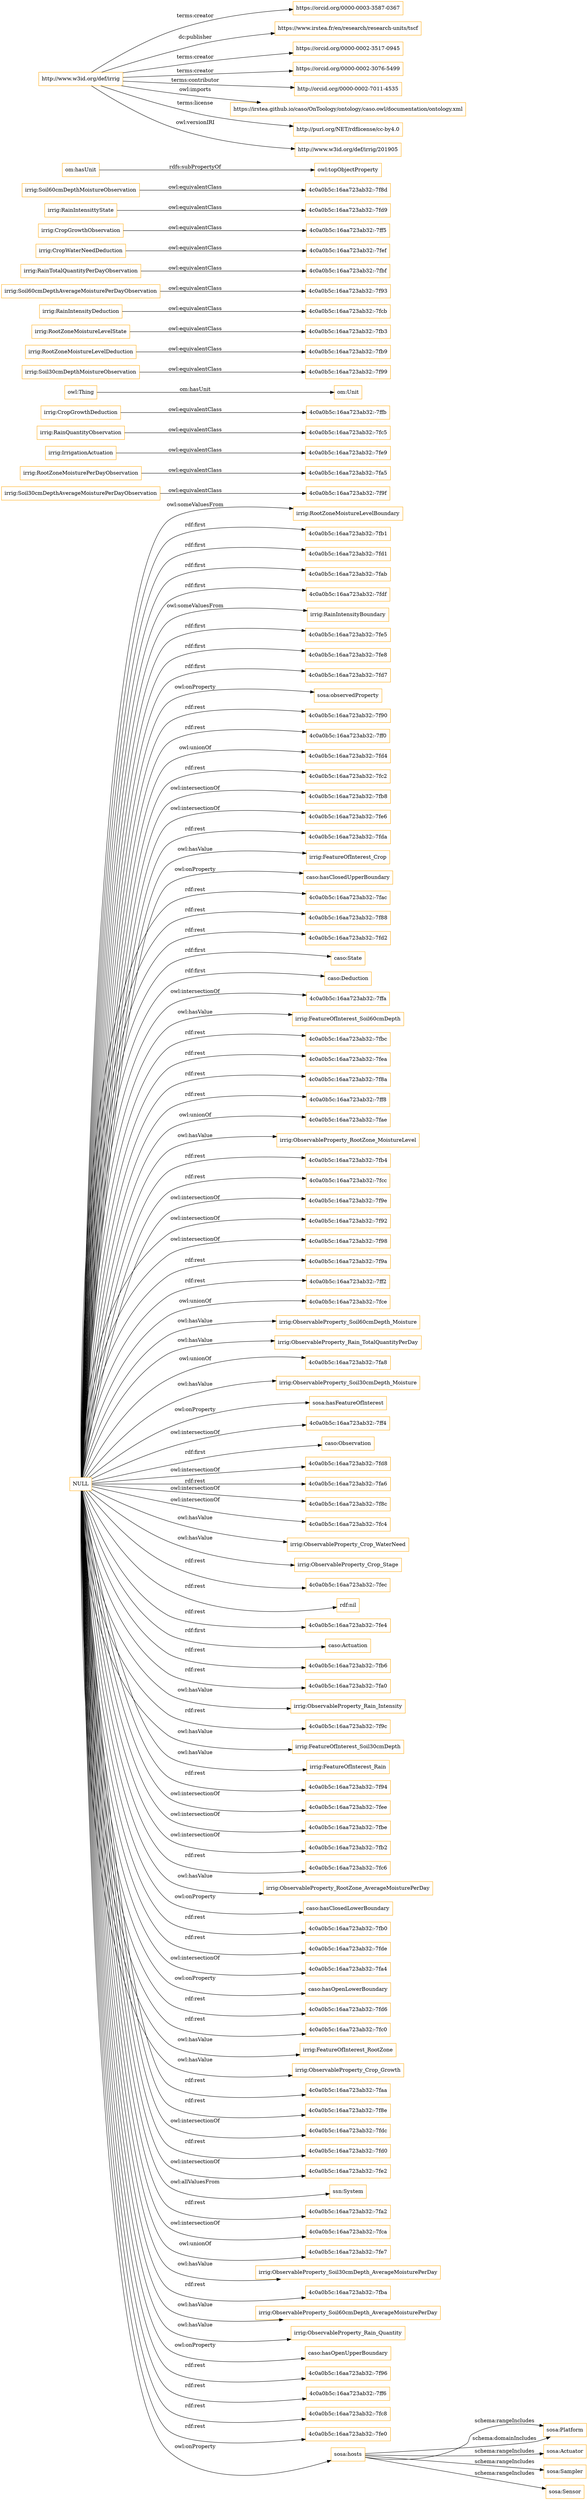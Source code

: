 digraph ar2dtool_diagram { 
rankdir=LR;
size="1501"
node [shape = rectangle, color="orange"]; "irrig:RootZoneMoistureLevelBoundary" "4c0a0b5c:16aa723ab32:-7fb1" "4c0a0b5c:16aa723ab32:-7fd1" "irrig:Soil30cmDepthAverageMoisturePerDayObservation" "4c0a0b5c:16aa723ab32:-7fa5" "4c0a0b5c:16aa723ab32:-7fab" "4c0a0b5c:16aa723ab32:-7fe9" "4c0a0b5c:16aa723ab32:-7fc5" "irrig:CropGrowthDeduction" "irrig:RootZoneMoisturePerDayObservation" "om:Unit" "4c0a0b5c:16aa723ab32:-7f99" "irrig:RootZoneMoistureLevelDeduction" "4c0a0b5c:16aa723ab32:-7fdf" "irrig:RootZoneMoistureLevelState" "irrig:RainIntensityDeduction" "4c0a0b5c:16aa723ab32:-7fcb" "irrig:Soil60cmDepthAverageMoisturePerDayObservation" "irrig:RainIntensityBoundary" "4c0a0b5c:16aa723ab32:-7f9f" "irrig:RainTotalQuantityPerDayObservation" "4c0a0b5c:16aa723ab32:-7fb9" "sosa:Platform" "irrig:CropWaterNeedDeduction" "irrig:Soil30cmDepthMoistureObservation" "irrig:CropGrowthObservation" "irrig:IrrigationActuation" "4c0a0b5c:16aa723ab32:-7ff5" "4c0a0b5c:16aa723ab32:-7fd9" "4c0a0b5c:16aa723ab32:-7fe5" "4c0a0b5c:16aa723ab32:-7fef" "4c0a0b5c:16aa723ab32:-7fb3" "irrig:Soil60cmDepthMoistureObservation" "4c0a0b5c:16aa723ab32:-7fe8" "4c0a0b5c:16aa723ab32:-7fd7" "4c0a0b5c:16aa723ab32:-7f8d" "4c0a0b5c:16aa723ab32:-7fbf" "4c0a0b5c:16aa723ab32:-7f93" "irrig:RainIntensittyState" "irrig:RainQuantityObservation" "4c0a0b5c:16aa723ab32:-7ffb" ; /*classes style*/
	"NULL" -> "sosa:observedProperty" [ label = "owl:onProperty" ];
	"NULL" -> "4c0a0b5c:16aa723ab32:-7f90" [ label = "rdf:rest" ];
	"NULL" -> "4c0a0b5c:16aa723ab32:-7ff0" [ label = "rdf:rest" ];
	"NULL" -> "4c0a0b5c:16aa723ab32:-7fd4" [ label = "owl:unionOf" ];
	"NULL" -> "4c0a0b5c:16aa723ab32:-7fc2" [ label = "rdf:rest" ];
	"NULL" -> "4c0a0b5c:16aa723ab32:-7fb8" [ label = "owl:intersectionOf" ];
	"NULL" -> "4c0a0b5c:16aa723ab32:-7fe6" [ label = "owl:intersectionOf" ];
	"NULL" -> "4c0a0b5c:16aa723ab32:-7fda" [ label = "rdf:rest" ];
	"NULL" -> "irrig:FeatureOfInterest_Crop" [ label = "owl:hasValue" ];
	"NULL" -> "caso:hasClosedUpperBoundary" [ label = "owl:onProperty" ];
	"NULL" -> "4c0a0b5c:16aa723ab32:-7fac" [ label = "rdf:rest" ];
	"NULL" -> "irrig:RootZoneMoistureLevelBoundary" [ label = "owl:someValuesFrom" ];
	"NULL" -> "4c0a0b5c:16aa723ab32:-7f88" [ label = "rdf:rest" ];
	"NULL" -> "4c0a0b5c:16aa723ab32:-7fd2" [ label = "rdf:rest" ];
	"NULL" -> "caso:State" [ label = "rdf:first" ];
	"NULL" -> "caso:Deduction" [ label = "rdf:first" ];
	"NULL" -> "4c0a0b5c:16aa723ab32:-7ffa" [ label = "owl:intersectionOf" ];
	"NULL" -> "irrig:FeatureOfInterest_Soil60cmDepth" [ label = "owl:hasValue" ];
	"NULL" -> "4c0a0b5c:16aa723ab32:-7fbc" [ label = "rdf:rest" ];
	"NULL" -> "4c0a0b5c:16aa723ab32:-7fea" [ label = "rdf:rest" ];
	"NULL" -> "4c0a0b5c:16aa723ab32:-7f8a" [ label = "rdf:rest" ];
	"NULL" -> "4c0a0b5c:16aa723ab32:-7ff8" [ label = "rdf:rest" ];
	"NULL" -> "4c0a0b5c:16aa723ab32:-7fae" [ label = "owl:unionOf" ];
	"NULL" -> "irrig:ObservableProperty_RootZone_MoistureLevel" [ label = "owl:hasValue" ];
	"NULL" -> "4c0a0b5c:16aa723ab32:-7fb4" [ label = "rdf:rest" ];
	"NULL" -> "4c0a0b5c:16aa723ab32:-7fcc" [ label = "rdf:rest" ];
	"NULL" -> "4c0a0b5c:16aa723ab32:-7f9e" [ label = "owl:intersectionOf" ];
	"NULL" -> "4c0a0b5c:16aa723ab32:-7f92" [ label = "owl:intersectionOf" ];
	"NULL" -> "4c0a0b5c:16aa723ab32:-7f98" [ label = "owl:intersectionOf" ];
	"NULL" -> "4c0a0b5c:16aa723ab32:-7f9a" [ label = "rdf:rest" ];
	"NULL" -> "4c0a0b5c:16aa723ab32:-7ff2" [ label = "rdf:rest" ];
	"NULL" -> "4c0a0b5c:16aa723ab32:-7fce" [ label = "owl:unionOf" ];
	"NULL" -> "4c0a0b5c:16aa723ab32:-7fdf" [ label = "rdf:first" ];
	"NULL" -> "irrig:ObservableProperty_Soil60cmDepth_Moisture" [ label = "owl:hasValue" ];
	"NULL" -> "irrig:ObservableProperty_Rain_TotalQuantityPerDay" [ label = "owl:hasValue" ];
	"NULL" -> "4c0a0b5c:16aa723ab32:-7fa8" [ label = "owl:unionOf" ];
	"NULL" -> "irrig:ObservableProperty_Soil30cmDepth_Moisture" [ label = "owl:hasValue" ];
	"NULL" -> "sosa:hasFeatureOfInterest" [ label = "owl:onProperty" ];
	"NULL" -> "4c0a0b5c:16aa723ab32:-7ff4" [ label = "owl:intersectionOf" ];
	"NULL" -> "caso:Observation" [ label = "rdf:first" ];
	"NULL" -> "4c0a0b5c:16aa723ab32:-7fd8" [ label = "owl:intersectionOf" ];
	"NULL" -> "4c0a0b5c:16aa723ab32:-7fa6" [ label = "rdf:rest" ];
	"NULL" -> "4c0a0b5c:16aa723ab32:-7f8c" [ label = "owl:intersectionOf" ];
	"NULL" -> "4c0a0b5c:16aa723ab32:-7fc4" [ label = "owl:intersectionOf" ];
	"NULL" -> "irrig:ObservableProperty_Crop_WaterNeed" [ label = "owl:hasValue" ];
	"NULL" -> "irrig:ObservableProperty_Crop_Stage" [ label = "owl:hasValue" ];
	"NULL" -> "4c0a0b5c:16aa723ab32:-7fe5" [ label = "rdf:first" ];
	"NULL" -> "4c0a0b5c:16aa723ab32:-7fec" [ label = "rdf:rest" ];
	"NULL" -> "rdf:nil" [ label = "rdf:rest" ];
	"NULL" -> "4c0a0b5c:16aa723ab32:-7fe4" [ label = "rdf:rest" ];
	"NULL" -> "caso:Actuation" [ label = "rdf:first" ];
	"NULL" -> "4c0a0b5c:16aa723ab32:-7fb6" [ label = "rdf:rest" ];
	"NULL" -> "4c0a0b5c:16aa723ab32:-7fa0" [ label = "rdf:rest" ];
	"NULL" -> "4c0a0b5c:16aa723ab32:-7fab" [ label = "rdf:first" ];
	"NULL" -> "irrig:ObservableProperty_Rain_Intensity" [ label = "owl:hasValue" ];
	"NULL" -> "irrig:RainIntensityBoundary" [ label = "owl:someValuesFrom" ];
	"NULL" -> "4c0a0b5c:16aa723ab32:-7f9c" [ label = "rdf:rest" ];
	"NULL" -> "irrig:FeatureOfInterest_Soil30cmDepth" [ label = "owl:hasValue" ];
	"NULL" -> "irrig:FeatureOfInterest_Rain" [ label = "owl:hasValue" ];
	"NULL" -> "4c0a0b5c:16aa723ab32:-7f94" [ label = "rdf:rest" ];
	"NULL" -> "4c0a0b5c:16aa723ab32:-7fee" [ label = "owl:intersectionOf" ];
	"NULL" -> "4c0a0b5c:16aa723ab32:-7fbe" [ label = "owl:intersectionOf" ];
	"NULL" -> "4c0a0b5c:16aa723ab32:-7fb2" [ label = "owl:intersectionOf" ];
	"NULL" -> "4c0a0b5c:16aa723ab32:-7fc6" [ label = "rdf:rest" ];
	"NULL" -> "4c0a0b5c:16aa723ab32:-7fd7" [ label = "rdf:first" ];
	"NULL" -> "irrig:ObservableProperty_RootZone_AverageMoisturePerDay" [ label = "owl:hasValue" ];
	"NULL" -> "caso:hasClosedLowerBoundary" [ label = "owl:onProperty" ];
	"NULL" -> "4c0a0b5c:16aa723ab32:-7fb0" [ label = "rdf:rest" ];
	"NULL" -> "4c0a0b5c:16aa723ab32:-7fde" [ label = "rdf:rest" ];
	"NULL" -> "4c0a0b5c:16aa723ab32:-7fa4" [ label = "owl:intersectionOf" ];
	"NULL" -> "caso:hasOpenLowerBoundary" [ label = "owl:onProperty" ];
	"NULL" -> "4c0a0b5c:16aa723ab32:-7fb1" [ label = "rdf:first" ];
	"NULL" -> "4c0a0b5c:16aa723ab32:-7fd6" [ label = "rdf:rest" ];
	"NULL" -> "4c0a0b5c:16aa723ab32:-7fc0" [ label = "rdf:rest" ];
	"NULL" -> "irrig:FeatureOfInterest_RootZone" [ label = "owl:hasValue" ];
	"NULL" -> "irrig:ObservableProperty_Crop_Growth" [ label = "owl:hasValue" ];
	"NULL" -> "4c0a0b5c:16aa723ab32:-7faa" [ label = "rdf:rest" ];
	"NULL" -> "4c0a0b5c:16aa723ab32:-7f8e" [ label = "rdf:rest" ];
	"NULL" -> "4c0a0b5c:16aa723ab32:-7fdc" [ label = "owl:intersectionOf" ];
	"NULL" -> "4c0a0b5c:16aa723ab32:-7fd0" [ label = "rdf:rest" ];
	"NULL" -> "4c0a0b5c:16aa723ab32:-7fe2" [ label = "owl:intersectionOf" ];
	"NULL" -> "ssn:System" [ label = "owl:allValuesFrom" ];
	"NULL" -> "4c0a0b5c:16aa723ab32:-7fa2" [ label = "rdf:rest" ];
	"NULL" -> "4c0a0b5c:16aa723ab32:-7fca" [ label = "owl:intersectionOf" ];
	"NULL" -> "4c0a0b5c:16aa723ab32:-7fe7" [ label = "owl:unionOf" ];
	"NULL" -> "irrig:ObservableProperty_Soil30cmDepth_AverageMoisturePerDay" [ label = "owl:hasValue" ];
	"NULL" -> "4c0a0b5c:16aa723ab32:-7fba" [ label = "rdf:rest" ];
	"NULL" -> "irrig:ObservableProperty_Soil60cmDepth_AverageMoisturePerDay" [ label = "owl:hasValue" ];
	"NULL" -> "4c0a0b5c:16aa723ab32:-7fe8" [ label = "rdf:first" ];
	"NULL" -> "irrig:ObservableProperty_Rain_Quantity" [ label = "owl:hasValue" ];
	"NULL" -> "caso:hasOpenUpperBoundary" [ label = "owl:onProperty" ];
	"NULL" -> "4c0a0b5c:16aa723ab32:-7f96" [ label = "rdf:rest" ];
	"NULL" -> "4c0a0b5c:16aa723ab32:-7fd1" [ label = "rdf:first" ];
	"NULL" -> "4c0a0b5c:16aa723ab32:-7ff6" [ label = "rdf:rest" ];
	"NULL" -> "4c0a0b5c:16aa723ab32:-7fc8" [ label = "rdf:rest" ];
	"NULL" -> "4c0a0b5c:16aa723ab32:-7fe0" [ label = "rdf:rest" ];
	"NULL" -> "sosa:hosts" [ label = "owl:onProperty" ];
	"irrig:RainIntensityDeduction" -> "4c0a0b5c:16aa723ab32:-7fcb" [ label = "owl:equivalentClass" ];
	"irrig:RootZoneMoistureLevelDeduction" -> "4c0a0b5c:16aa723ab32:-7fb9" [ label = "owl:equivalentClass" ];
	"irrig:RainTotalQuantityPerDayObservation" -> "4c0a0b5c:16aa723ab32:-7fbf" [ label = "owl:equivalentClass" ];
	"irrig:Soil60cmDepthMoistureObservation" -> "4c0a0b5c:16aa723ab32:-7f8d" [ label = "owl:equivalentClass" ];
	"irrig:IrrigationActuation" -> "4c0a0b5c:16aa723ab32:-7fe9" [ label = "owl:equivalentClass" ];
	"irrig:RainIntensittyState" -> "4c0a0b5c:16aa723ab32:-7fd9" [ label = "owl:equivalentClass" ];
	"irrig:CropGrowthObservation" -> "4c0a0b5c:16aa723ab32:-7ff5" [ label = "owl:equivalentClass" ];
	"irrig:RainQuantityObservation" -> "4c0a0b5c:16aa723ab32:-7fc5" [ label = "owl:equivalentClass" ];
	"om:hasUnit" -> "owl:topObjectProperty" [ label = "rdfs:subPropertyOf" ];
	"irrig:Soil30cmDepthAverageMoisturePerDayObservation" -> "4c0a0b5c:16aa723ab32:-7f9f" [ label = "owl:equivalentClass" ];
	"irrig:Soil60cmDepthAverageMoisturePerDayObservation" -> "4c0a0b5c:16aa723ab32:-7f93" [ label = "owl:equivalentClass" ];
	"http://www.w3id.org/def/irrig" -> "https://orcid.org/0000-0003-3587-0367" [ label = "terms:creator" ];
	"http://www.w3id.org/def/irrig" -> "https://www.irstea.fr/en/research/research-units/tscf" [ label = "dc:publisher" ];
	"http://www.w3id.org/def/irrig" -> "https://orcid.org/0000-0002-3517-0945" [ label = "terms:creator" ];
	"http://www.w3id.org/def/irrig" -> "https://orcid.org/0000-0002-3076-5499" [ label = "terms:creator" ];
	"http://www.w3id.org/def/irrig" -> "http://orcid.org/0000-0002-7011-4535" [ label = "terms:contributor" ];
	"http://www.w3id.org/def/irrig" -> "https://irstea.github.io/caso/OnToology/ontology/caso.owl/documentation/ontology.xml" [ label = "owl:imports" ];
	"http://www.w3id.org/def/irrig" -> "http://purl.org/NET/rdflicense/cc-by4.0" [ label = "terms:license" ];
	"http://www.w3id.org/def/irrig" -> "http://www.w3id.org/def/irrig/201905" [ label = "owl:versionIRI" ];
	"irrig:CropWaterNeedDeduction" -> "4c0a0b5c:16aa723ab32:-7fef" [ label = "owl:equivalentClass" ];
	"irrig:RootZoneMoistureLevelState" -> "4c0a0b5c:16aa723ab32:-7fb3" [ label = "owl:equivalentClass" ];
	"irrig:RootZoneMoisturePerDayObservation" -> "4c0a0b5c:16aa723ab32:-7fa5" [ label = "owl:equivalentClass" ];
	"irrig:CropGrowthDeduction" -> "4c0a0b5c:16aa723ab32:-7ffb" [ label = "owl:equivalentClass" ];
	"sosa:hosts" -> "sosa:Platform" [ label = "schema:rangeIncludes" ];
	"sosa:hosts" -> "sosa:Actuator" [ label = "schema:rangeIncludes" ];
	"sosa:hosts" -> "sosa:Sampler" [ label = "schema:rangeIncludes" ];
	"sosa:hosts" -> "sosa:Sensor" [ label = "schema:rangeIncludes" ];
	"sosa:hosts" -> "sosa:Platform" [ label = "schema:domainIncludes" ];
	"irrig:Soil30cmDepthMoistureObservation" -> "4c0a0b5c:16aa723ab32:-7f99" [ label = "owl:equivalentClass" ];
	"owl:Thing" -> "om:Unit" [ label = "om:hasUnit" ];

}
